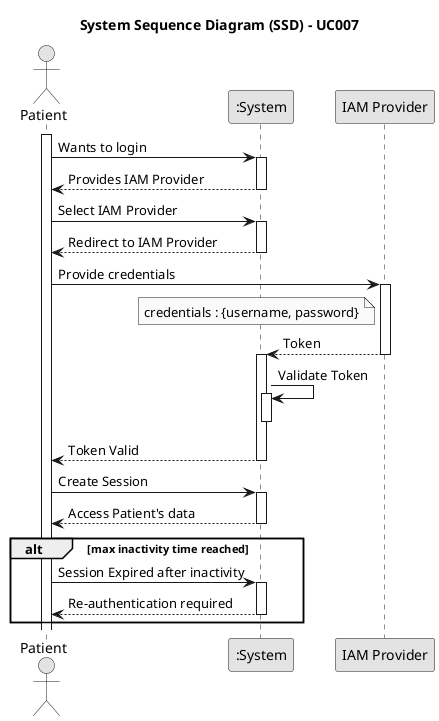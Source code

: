 @startuml "uc007-system-sequence-diagram"
skinparam monochrome true
skinparam packageStyle rectangle
skinparam shadowing false

title System Sequence Diagram (SSD) - UC007

actor Patient as Patient
participant ":System" as System
participant "IAM Provider" as IAM

activate Patient
    Patient -> System: Wants to login
    activate System
        System --> Patient: Provides IAM Provider
        deactivate System

    Patient -> System: Select IAM Provider
    activate System
        System --> Patient: Redirect to IAM Provider
        deactivate System

    Patient -> IAM: Provide credentials
    note left of IAM
        credentials : {username, password}
    end note
    activate IAM
        IAM --> System: Token 
        deactivate IAM
    activate System
        System -> System: Validate Token
        activate System
            deactivate System

        System --> Patient: Token Valid
        deactivate System

    Patient -> System: Create Session
    activate System
        System --> Patient: Access Patient's data 
        deactivate System

    alt max inactivity time reached
        Patient -> System: Session Expired after inactivity
        activate System
            System --> Patient: Re-authentication required
        deactivate System
    end
@enduml